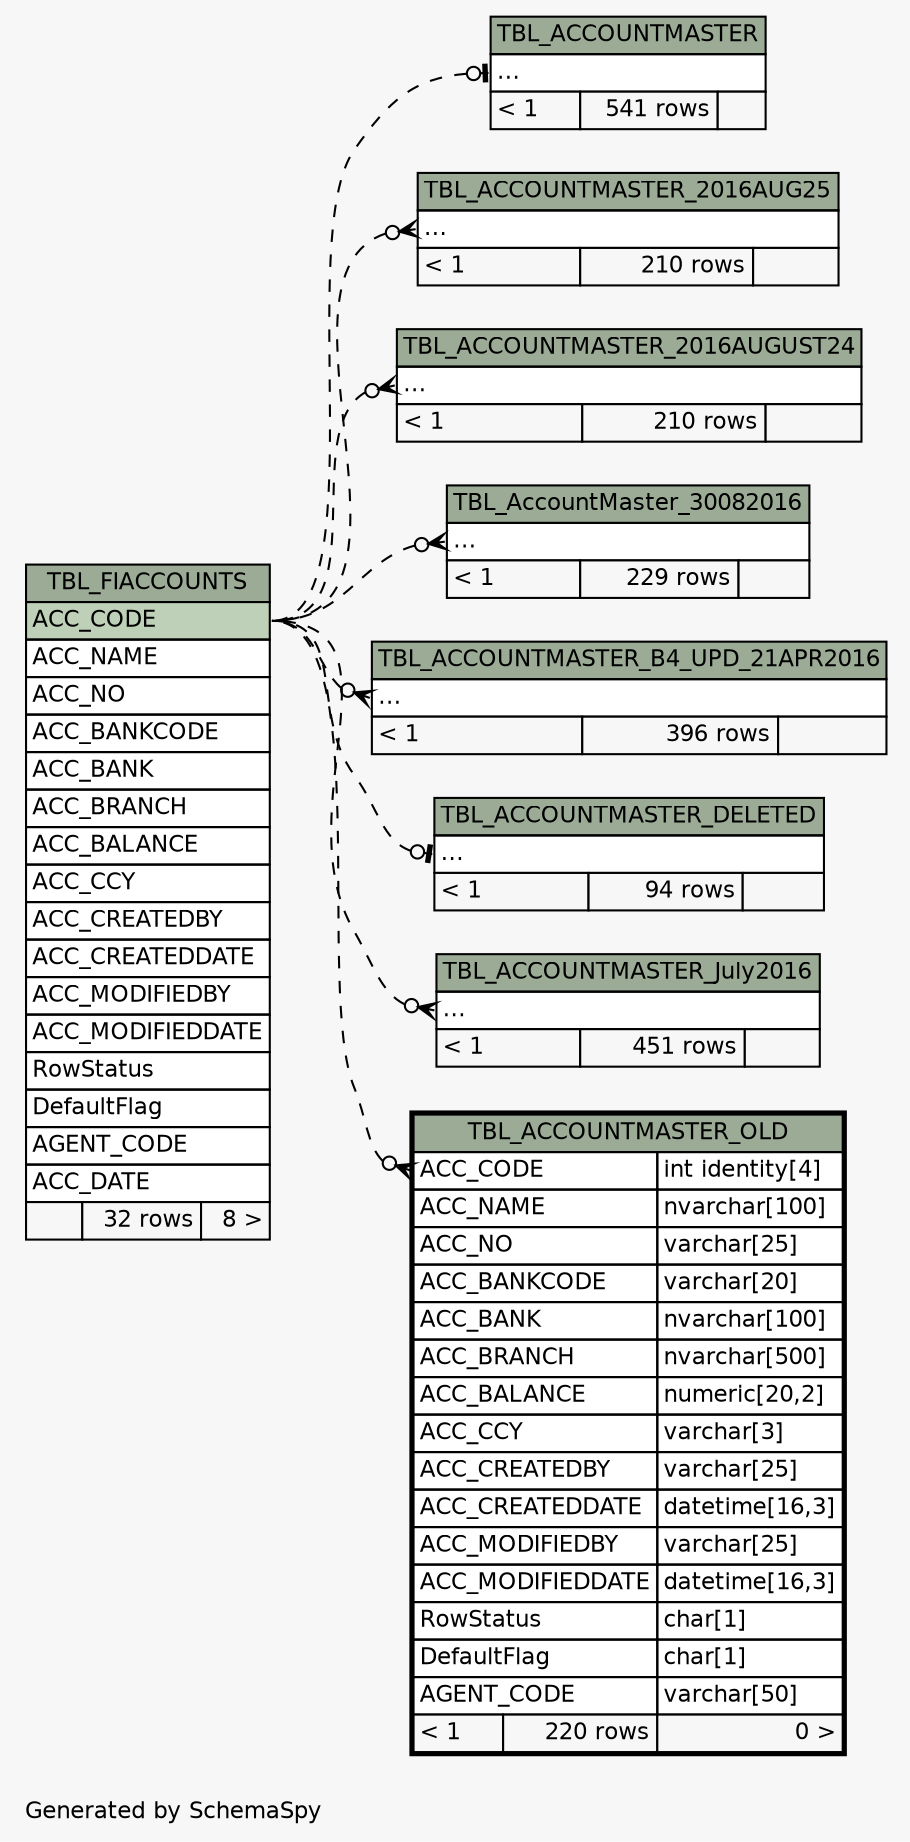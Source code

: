 // dot 2.38.0 on Windows 10 10.0
// SchemaSpy rev 590
digraph "impliedTwoDegreesRelationshipsDiagram" {
  graph [
    rankdir="RL"
    bgcolor="#f7f7f7"
    label="\nGenerated by SchemaSpy"
    labeljust="l"
    nodesep="0.18"
    ranksep="0.46"
    fontname="Helvetica"
    fontsize="11"
  ];
  node [
    fontname="Helvetica"
    fontsize="11"
    shape="plaintext"
  ];
  edge [
    arrowsize="0.8"
  ];
  "TBL_ACCOUNTMASTER":"elipses":w -> "TBL_FIACCOUNTS":"ACC_CODE":e [arrowhead=none dir=back arrowtail=teeodot style=dashed];
  "TBL_ACCOUNTMASTER_2016AUG25":"elipses":w -> "TBL_FIACCOUNTS":"ACC_CODE":e [arrowhead=none dir=back arrowtail=crowodot style=dashed];
  "TBL_ACCOUNTMASTER_2016AUGUST24":"elipses":w -> "TBL_FIACCOUNTS":"ACC_CODE":e [arrowhead=none dir=back arrowtail=crowodot style=dashed];
  "TBL_AccountMaster_30082016":"elipses":w -> "TBL_FIACCOUNTS":"ACC_CODE":e [arrowhead=none dir=back arrowtail=crowodot style=dashed];
  "TBL_ACCOUNTMASTER_B4_UPD_21APR2016":"elipses":w -> "TBL_FIACCOUNTS":"ACC_CODE":e [arrowhead=none dir=back arrowtail=crowodot style=dashed];
  "TBL_ACCOUNTMASTER_DELETED":"elipses":w -> "TBL_FIACCOUNTS":"ACC_CODE":e [arrowhead=none dir=back arrowtail=teeodot style=dashed];
  "TBL_ACCOUNTMASTER_July2016":"elipses":w -> "TBL_FIACCOUNTS":"ACC_CODE":e [arrowhead=none dir=back arrowtail=crowodot style=dashed];
  "TBL_ACCOUNTMASTER_OLD":"ACC_CODE":w -> "TBL_FIACCOUNTS":"ACC_CODE":e [arrowhead=none dir=back arrowtail=crowodot style=dashed];
  "TBL_ACCOUNTMASTER" [
    label=<
    <TABLE BORDER="0" CELLBORDER="1" CELLSPACING="0" BGCOLOR="#ffffff">
      <TR><TD COLSPAN="3" BGCOLOR="#9bab96" ALIGN="CENTER">TBL_ACCOUNTMASTER</TD></TR>
      <TR><TD PORT="elipses" COLSPAN="3" ALIGN="LEFT">...</TD></TR>
      <TR><TD ALIGN="LEFT" BGCOLOR="#f7f7f7">&lt; 1</TD><TD ALIGN="RIGHT" BGCOLOR="#f7f7f7">541 rows</TD><TD ALIGN="RIGHT" BGCOLOR="#f7f7f7">  </TD></TR>
    </TABLE>>
    URL="TBL_ACCOUNTMASTER.html"
    tooltip="TBL_ACCOUNTMASTER"
  ];
  "TBL_ACCOUNTMASTER_2016AUG25" [
    label=<
    <TABLE BORDER="0" CELLBORDER="1" CELLSPACING="0" BGCOLOR="#ffffff">
      <TR><TD COLSPAN="3" BGCOLOR="#9bab96" ALIGN="CENTER">TBL_ACCOUNTMASTER_2016AUG25</TD></TR>
      <TR><TD PORT="elipses" COLSPAN="3" ALIGN="LEFT">...</TD></TR>
      <TR><TD ALIGN="LEFT" BGCOLOR="#f7f7f7">&lt; 1</TD><TD ALIGN="RIGHT" BGCOLOR="#f7f7f7">210 rows</TD><TD ALIGN="RIGHT" BGCOLOR="#f7f7f7">  </TD></TR>
    </TABLE>>
    URL="TBL_ACCOUNTMASTER_2016AUG25.html"
    tooltip="TBL_ACCOUNTMASTER_2016AUG25"
  ];
  "TBL_ACCOUNTMASTER_2016AUGUST24" [
    label=<
    <TABLE BORDER="0" CELLBORDER="1" CELLSPACING="0" BGCOLOR="#ffffff">
      <TR><TD COLSPAN="3" BGCOLOR="#9bab96" ALIGN="CENTER">TBL_ACCOUNTMASTER_2016AUGUST24</TD></TR>
      <TR><TD PORT="elipses" COLSPAN="3" ALIGN="LEFT">...</TD></TR>
      <TR><TD ALIGN="LEFT" BGCOLOR="#f7f7f7">&lt; 1</TD><TD ALIGN="RIGHT" BGCOLOR="#f7f7f7">210 rows</TD><TD ALIGN="RIGHT" BGCOLOR="#f7f7f7">  </TD></TR>
    </TABLE>>
    URL="TBL_ACCOUNTMASTER_2016AUGUST24.html"
    tooltip="TBL_ACCOUNTMASTER_2016AUGUST24"
  ];
  "TBL_AccountMaster_30082016" [
    label=<
    <TABLE BORDER="0" CELLBORDER="1" CELLSPACING="0" BGCOLOR="#ffffff">
      <TR><TD COLSPAN="3" BGCOLOR="#9bab96" ALIGN="CENTER">TBL_AccountMaster_30082016</TD></TR>
      <TR><TD PORT="elipses" COLSPAN="3" ALIGN="LEFT">...</TD></TR>
      <TR><TD ALIGN="LEFT" BGCOLOR="#f7f7f7">&lt; 1</TD><TD ALIGN="RIGHT" BGCOLOR="#f7f7f7">229 rows</TD><TD ALIGN="RIGHT" BGCOLOR="#f7f7f7">  </TD></TR>
    </TABLE>>
    URL="TBL_AccountMaster_30082016.html"
    tooltip="TBL_AccountMaster_30082016"
  ];
  "TBL_ACCOUNTMASTER_B4_UPD_21APR2016" [
    label=<
    <TABLE BORDER="0" CELLBORDER="1" CELLSPACING="0" BGCOLOR="#ffffff">
      <TR><TD COLSPAN="3" BGCOLOR="#9bab96" ALIGN="CENTER">TBL_ACCOUNTMASTER_B4_UPD_21APR2016</TD></TR>
      <TR><TD PORT="elipses" COLSPAN="3" ALIGN="LEFT">...</TD></TR>
      <TR><TD ALIGN="LEFT" BGCOLOR="#f7f7f7">&lt; 1</TD><TD ALIGN="RIGHT" BGCOLOR="#f7f7f7">396 rows</TD><TD ALIGN="RIGHT" BGCOLOR="#f7f7f7">  </TD></TR>
    </TABLE>>
    URL="TBL_ACCOUNTMASTER_B4_UPD_21APR2016.html"
    tooltip="TBL_ACCOUNTMASTER_B4_UPD_21APR2016"
  ];
  "TBL_ACCOUNTMASTER_DELETED" [
    label=<
    <TABLE BORDER="0" CELLBORDER="1" CELLSPACING="0" BGCOLOR="#ffffff">
      <TR><TD COLSPAN="3" BGCOLOR="#9bab96" ALIGN="CENTER">TBL_ACCOUNTMASTER_DELETED</TD></TR>
      <TR><TD PORT="elipses" COLSPAN="3" ALIGN="LEFT">...</TD></TR>
      <TR><TD ALIGN="LEFT" BGCOLOR="#f7f7f7">&lt; 1</TD><TD ALIGN="RIGHT" BGCOLOR="#f7f7f7">94 rows</TD><TD ALIGN="RIGHT" BGCOLOR="#f7f7f7">  </TD></TR>
    </TABLE>>
    URL="TBL_ACCOUNTMASTER_DELETED.html"
    tooltip="TBL_ACCOUNTMASTER_DELETED"
  ];
  "TBL_ACCOUNTMASTER_July2016" [
    label=<
    <TABLE BORDER="0" CELLBORDER="1" CELLSPACING="0" BGCOLOR="#ffffff">
      <TR><TD COLSPAN="3" BGCOLOR="#9bab96" ALIGN="CENTER">TBL_ACCOUNTMASTER_July2016</TD></TR>
      <TR><TD PORT="elipses" COLSPAN="3" ALIGN="LEFT">...</TD></TR>
      <TR><TD ALIGN="LEFT" BGCOLOR="#f7f7f7">&lt; 1</TD><TD ALIGN="RIGHT" BGCOLOR="#f7f7f7">451 rows</TD><TD ALIGN="RIGHT" BGCOLOR="#f7f7f7">  </TD></TR>
    </TABLE>>
    URL="TBL_ACCOUNTMASTER_July2016.html"
    tooltip="TBL_ACCOUNTMASTER_July2016"
  ];
  "TBL_ACCOUNTMASTER_OLD" [
    label=<
    <TABLE BORDER="2" CELLBORDER="1" CELLSPACING="0" BGCOLOR="#ffffff">
      <TR><TD COLSPAN="3" BGCOLOR="#9bab96" ALIGN="CENTER">TBL_ACCOUNTMASTER_OLD</TD></TR>
      <TR><TD PORT="ACC_CODE" COLSPAN="2" ALIGN="LEFT">ACC_CODE</TD><TD PORT="ACC_CODE.type" ALIGN="LEFT">int identity[4]</TD></TR>
      <TR><TD PORT="ACC_NAME" COLSPAN="2" ALIGN="LEFT">ACC_NAME</TD><TD PORT="ACC_NAME.type" ALIGN="LEFT">nvarchar[100]</TD></TR>
      <TR><TD PORT="ACC_NO" COLSPAN="2" ALIGN="LEFT">ACC_NO</TD><TD PORT="ACC_NO.type" ALIGN="LEFT">varchar[25]</TD></TR>
      <TR><TD PORT="ACC_BANKCODE" COLSPAN="2" ALIGN="LEFT">ACC_BANKCODE</TD><TD PORT="ACC_BANKCODE.type" ALIGN="LEFT">varchar[20]</TD></TR>
      <TR><TD PORT="ACC_BANK" COLSPAN="2" ALIGN="LEFT">ACC_BANK</TD><TD PORT="ACC_BANK.type" ALIGN="LEFT">nvarchar[100]</TD></TR>
      <TR><TD PORT="ACC_BRANCH" COLSPAN="2" ALIGN="LEFT">ACC_BRANCH</TD><TD PORT="ACC_BRANCH.type" ALIGN="LEFT">nvarchar[500]</TD></TR>
      <TR><TD PORT="ACC_BALANCE" COLSPAN="2" ALIGN="LEFT">ACC_BALANCE</TD><TD PORT="ACC_BALANCE.type" ALIGN="LEFT">numeric[20,2]</TD></TR>
      <TR><TD PORT="ACC_CCY" COLSPAN="2" ALIGN="LEFT">ACC_CCY</TD><TD PORT="ACC_CCY.type" ALIGN="LEFT">varchar[3]</TD></TR>
      <TR><TD PORT="ACC_CREATEDBY" COLSPAN="2" ALIGN="LEFT">ACC_CREATEDBY</TD><TD PORT="ACC_CREATEDBY.type" ALIGN="LEFT">varchar[25]</TD></TR>
      <TR><TD PORT="ACC_CREATEDDATE" COLSPAN="2" ALIGN="LEFT">ACC_CREATEDDATE</TD><TD PORT="ACC_CREATEDDATE.type" ALIGN="LEFT">datetime[16,3]</TD></TR>
      <TR><TD PORT="ACC_MODIFIEDBY" COLSPAN="2" ALIGN="LEFT">ACC_MODIFIEDBY</TD><TD PORT="ACC_MODIFIEDBY.type" ALIGN="LEFT">varchar[25]</TD></TR>
      <TR><TD PORT="ACC_MODIFIEDDATE" COLSPAN="2" ALIGN="LEFT">ACC_MODIFIEDDATE</TD><TD PORT="ACC_MODIFIEDDATE.type" ALIGN="LEFT">datetime[16,3]</TD></TR>
      <TR><TD PORT="RowStatus" COLSPAN="2" ALIGN="LEFT">RowStatus</TD><TD PORT="RowStatus.type" ALIGN="LEFT">char[1]</TD></TR>
      <TR><TD PORT="DefaultFlag" COLSPAN="2" ALIGN="LEFT">DefaultFlag</TD><TD PORT="DefaultFlag.type" ALIGN="LEFT">char[1]</TD></TR>
      <TR><TD PORT="AGENT_CODE" COLSPAN="2" ALIGN="LEFT">AGENT_CODE</TD><TD PORT="AGENT_CODE.type" ALIGN="LEFT">varchar[50]</TD></TR>
      <TR><TD ALIGN="LEFT" BGCOLOR="#f7f7f7">&lt; 1</TD><TD ALIGN="RIGHT" BGCOLOR="#f7f7f7">220 rows</TD><TD ALIGN="RIGHT" BGCOLOR="#f7f7f7">0 &gt;</TD></TR>
    </TABLE>>
    URL="TBL_ACCOUNTMASTER_OLD.html"
    tooltip="TBL_ACCOUNTMASTER_OLD"
  ];
  "TBL_FIACCOUNTS" [
    label=<
    <TABLE BORDER="0" CELLBORDER="1" CELLSPACING="0" BGCOLOR="#ffffff">
      <TR><TD COLSPAN="3" BGCOLOR="#9bab96" ALIGN="CENTER">TBL_FIACCOUNTS</TD></TR>
      <TR><TD PORT="ACC_CODE" COLSPAN="3" BGCOLOR="#bed1b8" ALIGN="LEFT">ACC_CODE</TD></TR>
      <TR><TD PORT="ACC_NAME" COLSPAN="3" ALIGN="LEFT">ACC_NAME</TD></TR>
      <TR><TD PORT="ACC_NO" COLSPAN="3" ALIGN="LEFT">ACC_NO</TD></TR>
      <TR><TD PORT="ACC_BANKCODE" COLSPAN="3" ALIGN="LEFT">ACC_BANKCODE</TD></TR>
      <TR><TD PORT="ACC_BANK" COLSPAN="3" ALIGN="LEFT">ACC_BANK</TD></TR>
      <TR><TD PORT="ACC_BRANCH" COLSPAN="3" ALIGN="LEFT">ACC_BRANCH</TD></TR>
      <TR><TD PORT="ACC_BALANCE" COLSPAN="3" ALIGN="LEFT">ACC_BALANCE</TD></TR>
      <TR><TD PORT="ACC_CCY" COLSPAN="3" ALIGN="LEFT">ACC_CCY</TD></TR>
      <TR><TD PORT="ACC_CREATEDBY" COLSPAN="3" ALIGN="LEFT">ACC_CREATEDBY</TD></TR>
      <TR><TD PORT="ACC_CREATEDDATE" COLSPAN="3" ALIGN="LEFT">ACC_CREATEDDATE</TD></TR>
      <TR><TD PORT="ACC_MODIFIEDBY" COLSPAN="3" ALIGN="LEFT">ACC_MODIFIEDBY</TD></TR>
      <TR><TD PORT="ACC_MODIFIEDDATE" COLSPAN="3" ALIGN="LEFT">ACC_MODIFIEDDATE</TD></TR>
      <TR><TD PORT="RowStatus" COLSPAN="3" ALIGN="LEFT">RowStatus</TD></TR>
      <TR><TD PORT="DefaultFlag" COLSPAN="3" ALIGN="LEFT">DefaultFlag</TD></TR>
      <TR><TD PORT="AGENT_CODE" COLSPAN="3" ALIGN="LEFT">AGENT_CODE</TD></TR>
      <TR><TD PORT="ACC_DATE" COLSPAN="3" ALIGN="LEFT">ACC_DATE</TD></TR>
      <TR><TD ALIGN="LEFT" BGCOLOR="#f7f7f7">  </TD><TD ALIGN="RIGHT" BGCOLOR="#f7f7f7">32 rows</TD><TD ALIGN="RIGHT" BGCOLOR="#f7f7f7">8 &gt;</TD></TR>
    </TABLE>>
    URL="TBL_FIACCOUNTS.html"
    tooltip="TBL_FIACCOUNTS"
  ];
}
